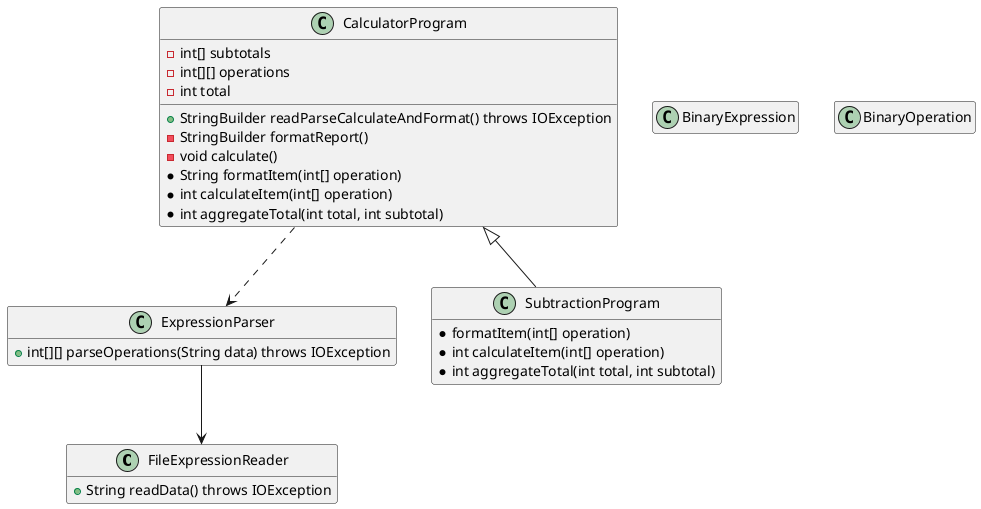 @startuml
hide empty members

class FileExpressionReader {
    + String readData() throws IOException
}

class ExpressionParser {
    + int[][] parseOperations(String data) throws IOException
}

class CalculatorProgram {
    - int[] subtotals
    - int[][] operations
    - int total

    + StringBuilder readParseCalculateAndFormat() throws IOException
    - StringBuilder formatReport()
    - void calculate()
    * String formatItem(int[] operation) 
    * int calculateItem(int[] operation)
    * int aggregateTotal(int total, int subtotal)
}

class SubtractionProgram {
    * formatItem(int[] operation)
    * int calculateItem(int[] operation)
    * int aggregateTotal(int total, int subtotal)
}

class BinaryExpression {
}

class BinaryOperation {
}

CalculatorProgram ..> ExpressionParser
ExpressionParser --> FileExpressionReader

SubtractionProgram -up-|> CalculatorProgram



@enduml